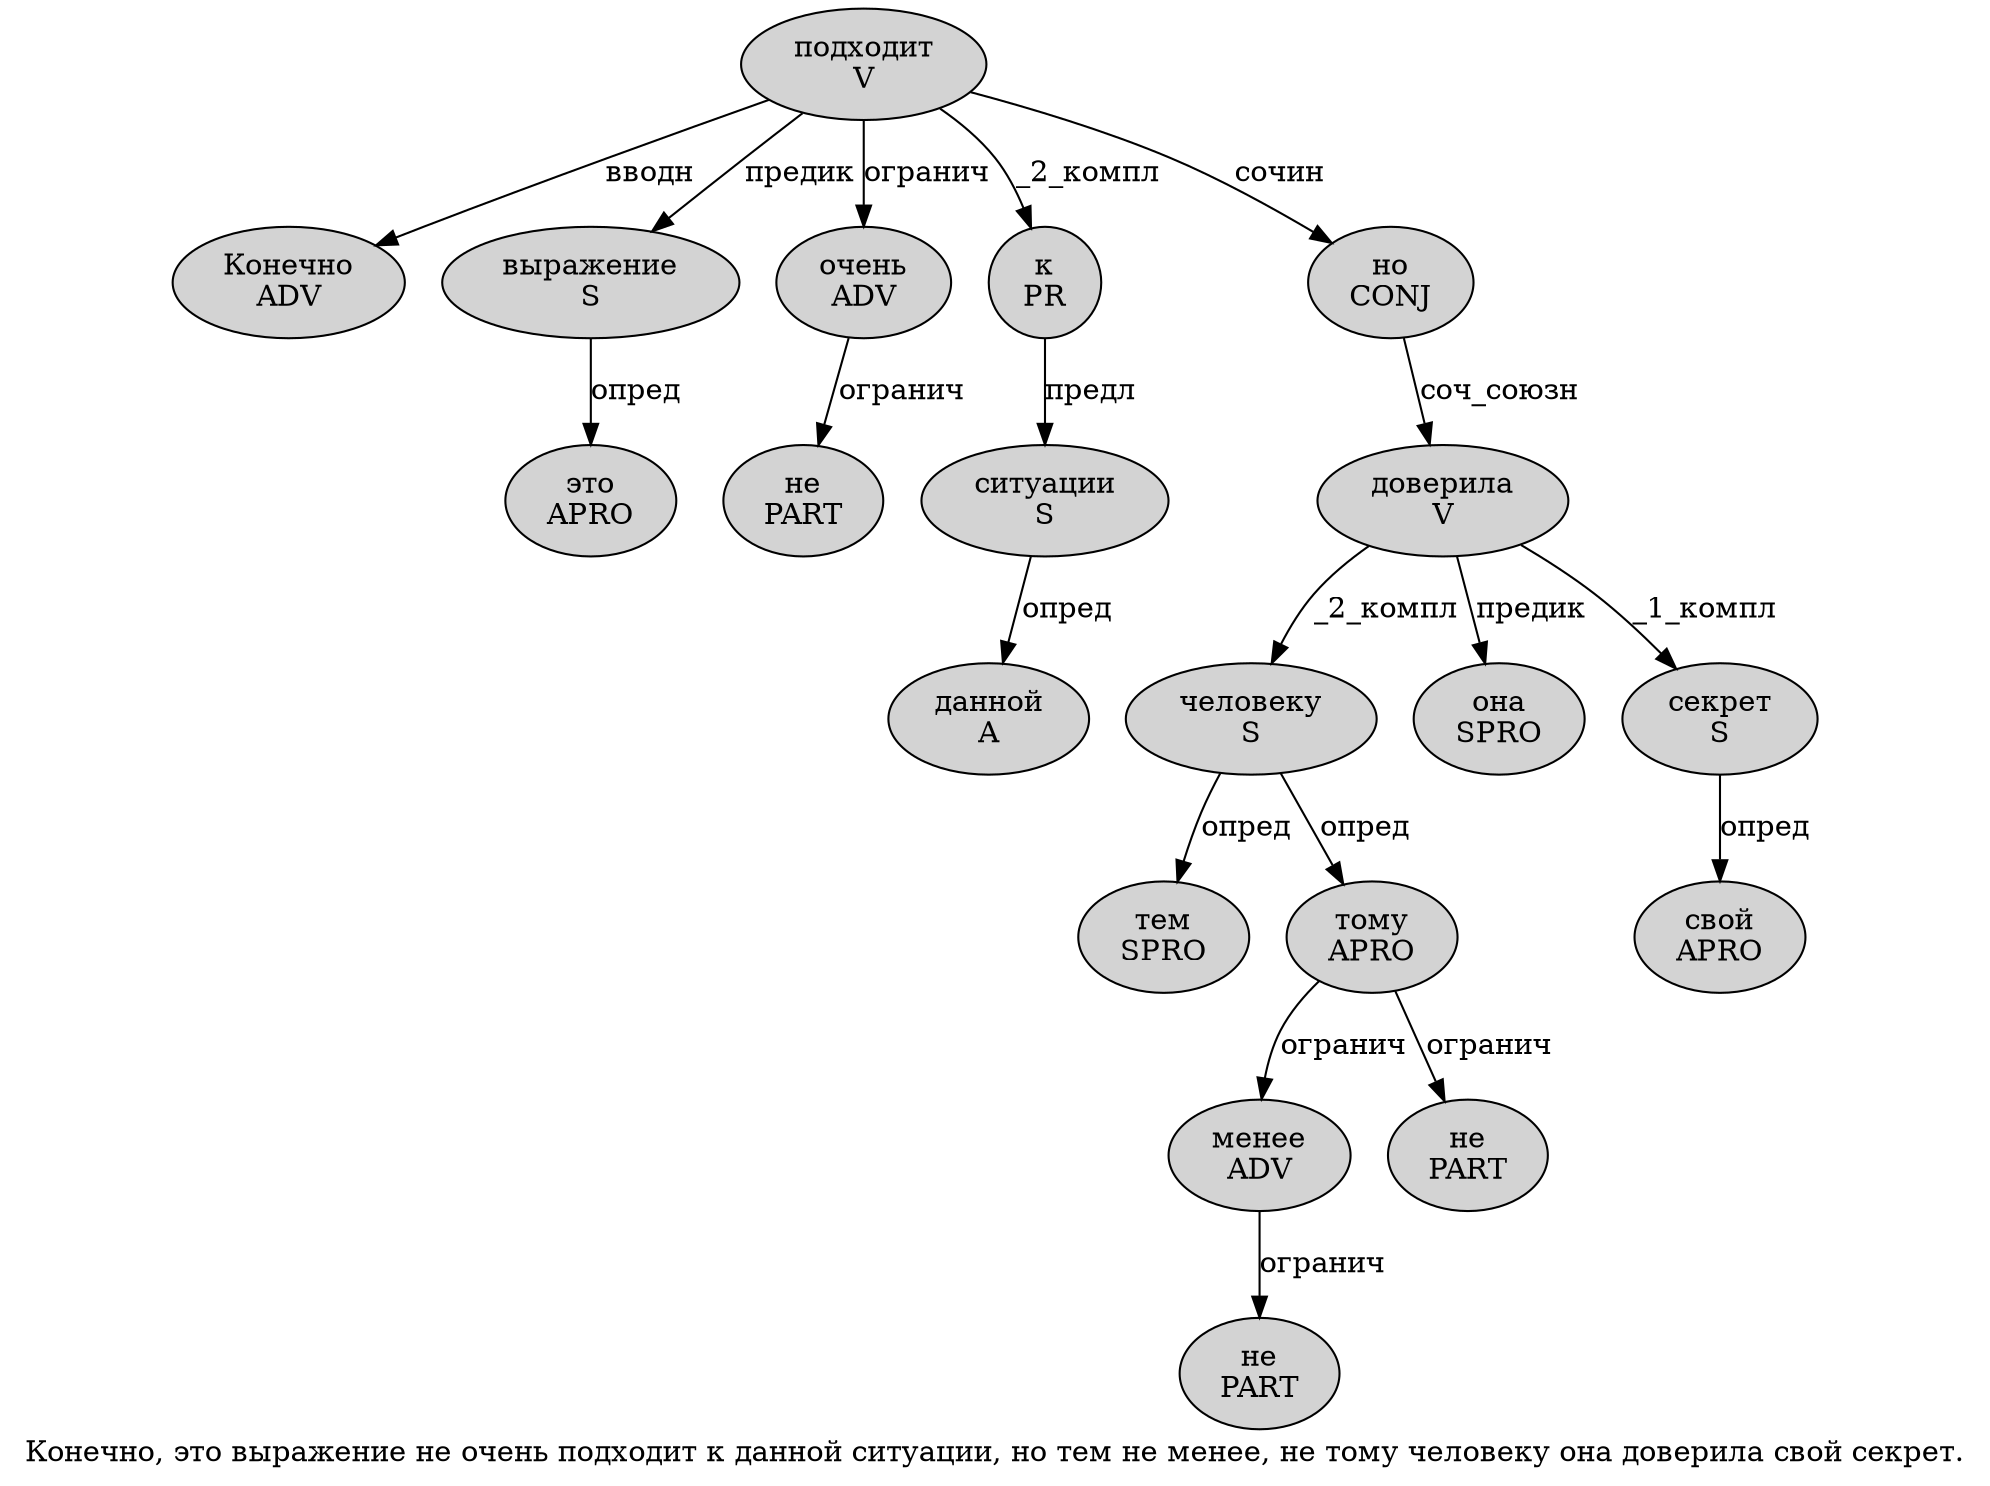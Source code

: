 digraph SENTENCE_650 {
	graph [label="Конечно, это выражение не очень подходит к данной ситуации, но тем не менее, не тому человеку она доверила свой секрет."]
	node [style=filled]
		0 [label="Конечно
ADV" color="" fillcolor=lightgray penwidth=1 shape=ellipse]
		2 [label="это
APRO" color="" fillcolor=lightgray penwidth=1 shape=ellipse]
		3 [label="выражение
S" color="" fillcolor=lightgray penwidth=1 shape=ellipse]
		4 [label="не
PART" color="" fillcolor=lightgray penwidth=1 shape=ellipse]
		5 [label="очень
ADV" color="" fillcolor=lightgray penwidth=1 shape=ellipse]
		6 [label="подходит
V" color="" fillcolor=lightgray penwidth=1 shape=ellipse]
		7 [label="к
PR" color="" fillcolor=lightgray penwidth=1 shape=ellipse]
		8 [label="данной
A" color="" fillcolor=lightgray penwidth=1 shape=ellipse]
		9 [label="ситуации
S" color="" fillcolor=lightgray penwidth=1 shape=ellipse]
		11 [label="но
CONJ" color="" fillcolor=lightgray penwidth=1 shape=ellipse]
		12 [label="тем
SPRO" color="" fillcolor=lightgray penwidth=1 shape=ellipse]
		13 [label="не
PART" color="" fillcolor=lightgray penwidth=1 shape=ellipse]
		14 [label="менее
ADV" color="" fillcolor=lightgray penwidth=1 shape=ellipse]
		16 [label="не
PART" color="" fillcolor=lightgray penwidth=1 shape=ellipse]
		17 [label="тому
APRO" color="" fillcolor=lightgray penwidth=1 shape=ellipse]
		18 [label="человеку
S" color="" fillcolor=lightgray penwidth=1 shape=ellipse]
		19 [label="она
SPRO" color="" fillcolor=lightgray penwidth=1 shape=ellipse]
		20 [label="доверила
V" color="" fillcolor=lightgray penwidth=1 shape=ellipse]
		21 [label="свой
APRO" color="" fillcolor=lightgray penwidth=1 shape=ellipse]
		22 [label="секрет
S" color="" fillcolor=lightgray penwidth=1 shape=ellipse]
			20 -> 18 [label="_2_компл"]
			20 -> 19 [label="предик"]
			20 -> 22 [label="_1_компл"]
			14 -> 13 [label="огранич"]
			9 -> 8 [label="опред"]
			18 -> 12 [label="опред"]
			18 -> 17 [label="опред"]
			7 -> 9 [label="предл"]
			11 -> 20 [label="соч_союзн"]
			5 -> 4 [label="огранич"]
			17 -> 14 [label="огранич"]
			17 -> 16 [label="огранич"]
			3 -> 2 [label="опред"]
			6 -> 0 [label="вводн"]
			6 -> 3 [label="предик"]
			6 -> 5 [label="огранич"]
			6 -> 7 [label="_2_компл"]
			6 -> 11 [label="сочин"]
			22 -> 21 [label="опред"]
}